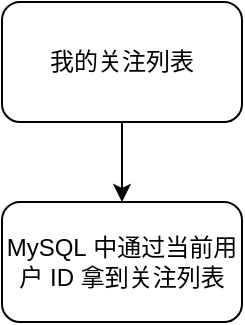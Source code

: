 <mxfile version="21.3.4" type="github">
  <diagram name="第 1 页" id="ygbQQdq1SmDN0GDfy9oc">
    <mxGraphModel dx="880" dy="452" grid="1" gridSize="10" guides="1" tooltips="1" connect="1" arrows="1" fold="1" page="1" pageScale="1" pageWidth="827" pageHeight="1169" math="0" shadow="0">
      <root>
        <mxCell id="0" />
        <mxCell id="1" parent="0" />
        <mxCell id="tJrQcQ07rjok3geakWRr-3" value="" style="edgeStyle=orthogonalEdgeStyle;rounded=0;orthogonalLoop=1;jettySize=auto;html=1;" edge="1" parent="1" source="tJrQcQ07rjok3geakWRr-1" target="tJrQcQ07rjok3geakWRr-2">
          <mxGeometry relative="1" as="geometry" />
        </mxCell>
        <mxCell id="tJrQcQ07rjok3geakWRr-1" value="我的关注列表" style="rounded=1;whiteSpace=wrap;html=1;" vertex="1" parent="1">
          <mxGeometry x="130" y="50" width="120" height="60" as="geometry" />
        </mxCell>
        <mxCell id="tJrQcQ07rjok3geakWRr-2" value="MySQL&amp;nbsp;中通过当前用户 ID&amp;nbsp;拿到关注列表" style="rounded=1;whiteSpace=wrap;html=1;" vertex="1" parent="1">
          <mxGeometry x="130" y="150" width="120" height="60" as="geometry" />
        </mxCell>
      </root>
    </mxGraphModel>
  </diagram>
</mxfile>
